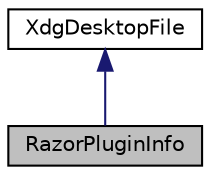 digraph G
{
  edge [fontname="Helvetica",fontsize="10",labelfontname="Helvetica",labelfontsize="10"];
  node [fontname="Helvetica",fontsize="10",shape=record];
  Node1 [label="RazorPluginInfo",height=0.2,width=0.4,color="black", fillcolor="grey75", style="filled" fontcolor="black"];
  Node2 -> Node1 [dir=back,color="midnightblue",fontsize="10",style="solid",fontname="Helvetica"];
  Node2 [label="XdgDesktopFile",height=0.2,width=0.4,color="black", fillcolor="white", style="filled",URL="$classXdgDesktopFile.html",tooltip="Desktop files handling. XdgDesktopFile class gives the interface for reading the values from the XDG ..."];
}

